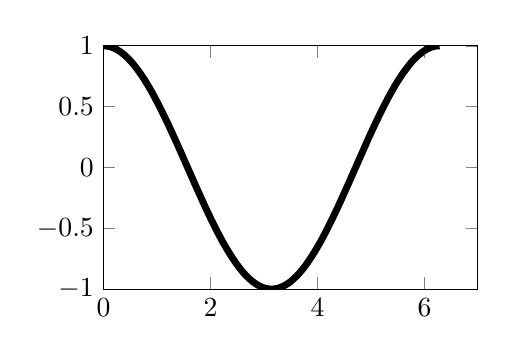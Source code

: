 % This file was created by matlab2tikz.
%
\begin{tikzpicture}

\begin{axis}[%
width=47.546mm,
height=30.902mm,
at={(0mm,0mm)},
scale only axis,
xmin=0,
xmax=7,
ymin=-1,
ymax=1,
axis background/.style={fill=white}
]
\addplot [color=black, line width=2.5pt, forget plot]
  table[row sep=crcr]{%
0	1\\
0.063	0.998\\
0.127	0.992\\
0.19	0.982\\
0.254	0.968\\
0.317	0.95\\
0.381	0.928\\
0.444	0.903\\
0.508	0.874\\
0.571	0.841\\
0.635	0.805\\
0.698	0.766\\
0.762	0.724\\
0.825	0.679\\
0.889	0.631\\
0.952	0.58\\
1.015	0.527\\
1.079	0.472\\
1.142	0.415\\
1.206	0.357\\
1.269	0.297\\
1.396	0.174\\
1.523	0.048\\
1.714	-0.142\\
1.841	-0.266\\
1.904	-0.327\\
1.967	-0.386\\
2.031	-0.444\\
2.094	-0.5\\
2.158	-0.554\\
2.221	-0.606\\
2.285	-0.655\\
2.348	-0.701\\
2.412	-0.745\\
2.475	-0.786\\
2.539	-0.824\\
2.602	-0.858\\
2.666	-0.889\\
2.729	-0.916\\
2.793	-0.94\\
2.856	-0.959\\
2.919	-0.975\\
2.983	-0.987\\
3.046	-0.995\\
3.11	-0.999\\
3.173	-0.999\\
3.237	-0.995\\
3.3	-0.987\\
3.364	-0.975\\
3.427	-0.959\\
3.491	-0.94\\
3.554	-0.916\\
3.618	-0.889\\
3.681	-0.858\\
3.745	-0.824\\
3.808	-0.786\\
3.871	-0.745\\
3.935	-0.701\\
3.998	-0.655\\
4.062	-0.606\\
4.125	-0.554\\
4.189	-0.5\\
4.252	-0.444\\
4.316	-0.386\\
4.379	-0.327\\
4.443	-0.266\\
4.57	-0.142\\
4.95	0.236\\
5.014	0.297\\
5.077	0.357\\
5.141	0.415\\
5.204	0.472\\
5.268	0.527\\
5.331	0.58\\
5.395	0.631\\
5.458	0.679\\
5.522	0.724\\
5.585	0.766\\
5.649	0.805\\
5.712	0.841\\
5.775	0.874\\
5.839	0.903\\
5.902	0.928\\
5.966	0.95\\
6.029	0.968\\
6.093	0.982\\
6.156	0.992\\
6.22	0.998\\
6.283	1\\
};
\end{axis}
\end{tikzpicture}%